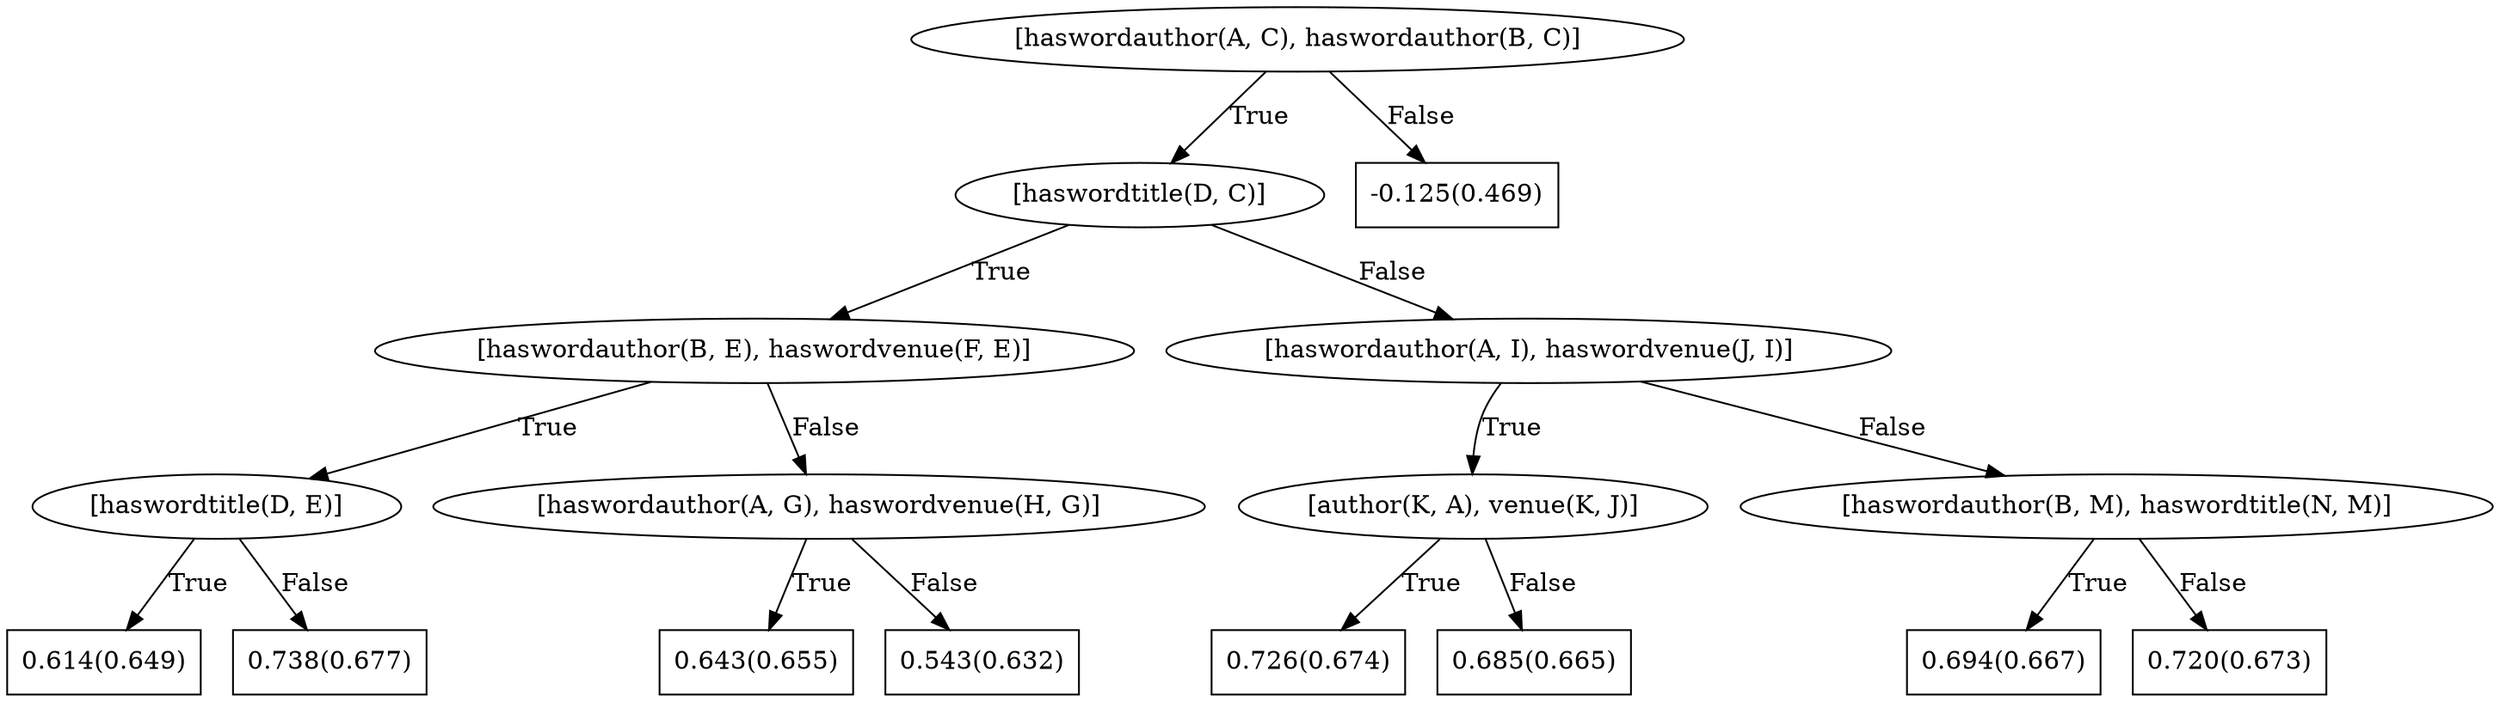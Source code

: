 digraph G{ 
1[label = "[haswordauthor(A, C), haswordauthor(B, C)]"];
1 -> 2[label="True"];
1 -> 3[label="False"];
2[label = "[haswordtitle(D, C)]"];
2 -> 4[label="True"];
2 -> 5[label="False"];
4[label = "[haswordauthor(B, E), haswordvenue(F, E)]"];
4 -> 6[label="True"];
4 -> 7[label="False"];
6[label = "[haswordtitle(D, E)]"];
6 -> 8[label="True"];
6 -> 9[label="False"];
8[shape = box,label = "0.614(0.649)"];
9[shape = box,label = "0.738(0.677)"];
7[label = "[haswordauthor(A, G), haswordvenue(H, G)]"];
7 -> 10[label="True"];
7 -> 11[label="False"];
10[shape = box,label = "0.643(0.655)"];
11[shape = box,label = "0.543(0.632)"];
5[label = "[haswordauthor(A, I), haswordvenue(J, I)]"];
5 -> 12[label="True"];
5 -> 13[label="False"];
12[label = "[author(K, A), venue(K, J)]"];
12 -> 14[label="True"];
12 -> 15[label="False"];
14[shape = box,label = "0.726(0.674)"];
15[shape = box,label = "0.685(0.665)"];
13[label = "[haswordauthor(B, M), haswordtitle(N, M)]"];
13 -> 16[label="True"];
13 -> 17[label="False"];
16[shape = box,label = "0.694(0.667)"];
17[shape = box,label = "0.720(0.673)"];
3[shape = box,label = "-0.125(0.469)"];
}
